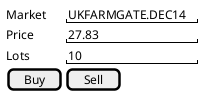 @startsalt
{
  Market   | "UKFARMGATE.DEC14"
  Price    | "27.83           "
  Lots     | "10              "
  [ Buy  ] | [ Sell ]
}
@endsalt
